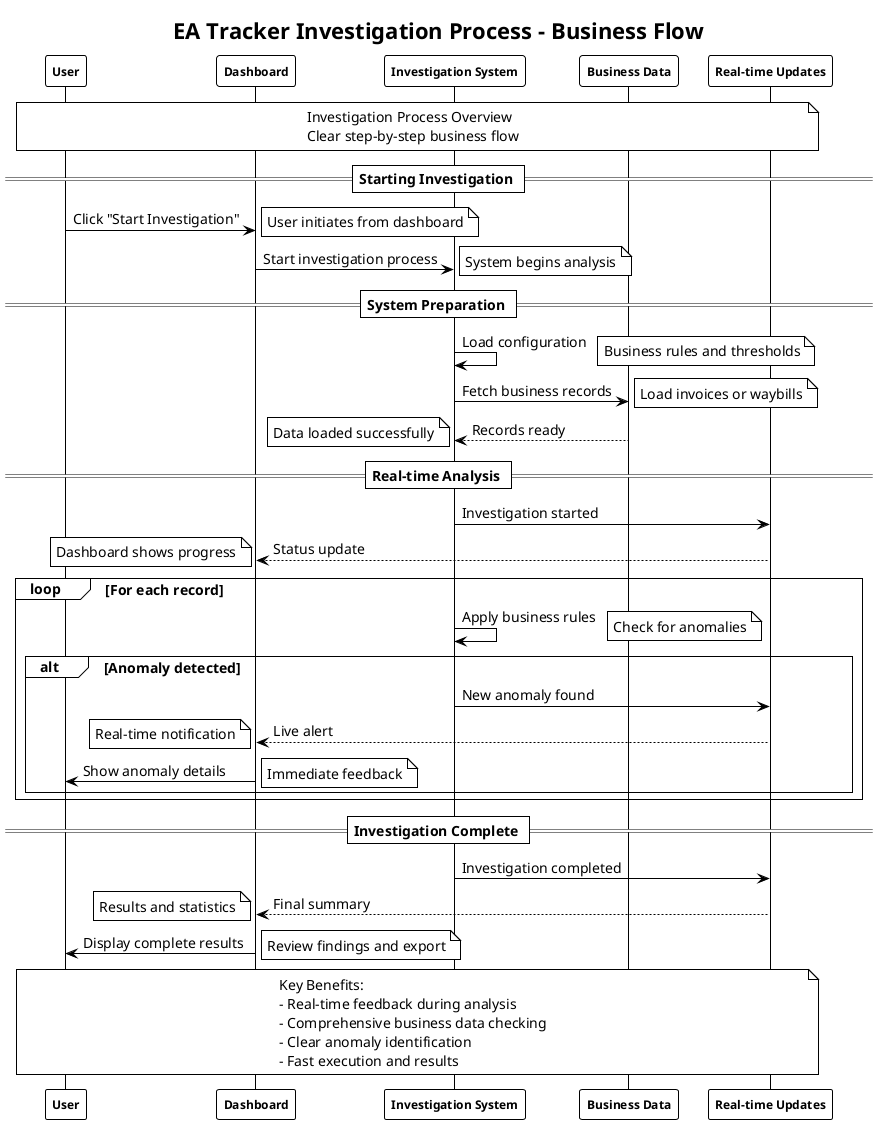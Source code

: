 @startuml ea_Tracker_Investigation_Simple_Sequence
!theme plain
skinparam backgroundColor white
skinparam handwritten false
skinparam monochrome false
skinparam shadowing false
skinparam defaultFontName "Arial"
skinparam defaultFontSize 14
skinparam participant {
    BackgroundColor white
    BorderColor black
    FontSize 12
    FontStyle bold
}
skinparam sequence {
    ArrowColor black
    LifeLineBackgroundColor white
    LifeLineBorderColor black
    ParticipantBorderThickness 1
    MessageAlignment left
}

title EA Tracker Investigation Process - Business Flow

participant "User" as USER
participant "Dashboard" as DASH
participant "Investigation System" as SYS
participant "Business Data" as DATA
participant "Real-time Updates" as RT

note over USER, RT
Investigation Process Overview
Clear step-by-step business flow
end note

== Starting Investigation ==

USER -> DASH: Click "Start Investigation"
note right: User initiates from dashboard

DASH -> SYS: Start investigation process
note right: System begins analysis

== System Preparation ==

SYS -> SYS: Load configuration
note right: Business rules and thresholds

SYS -> DATA: Fetch business records
note right: Load invoices or waybills

DATA --> SYS: Records ready
note left: Data loaded successfully

== Real-time Analysis ==

SYS -> RT: Investigation started
RT --> DASH: Status update
note left: Dashboard shows progress

loop For each record
    SYS -> SYS: Apply business rules
    note right: Check for anomalies
    
    alt Anomaly detected
        SYS -> RT: New anomaly found
        RT --> DASH: Live alert
        note left: Real-time notification
        DASH -> USER: Show anomaly details
        note right: Immediate feedback
    end
end

== Investigation Complete ==

SYS -> RT: Investigation completed
RT --> DASH: Final summary
note left: Results and statistics

DASH -> USER: Display complete results
note right: Review findings and export

note over USER, RT
Key Benefits:
- Real-time feedback during analysis
- Comprehensive business data checking
- Clear anomaly identification
- Fast execution and results
end note

@enduml